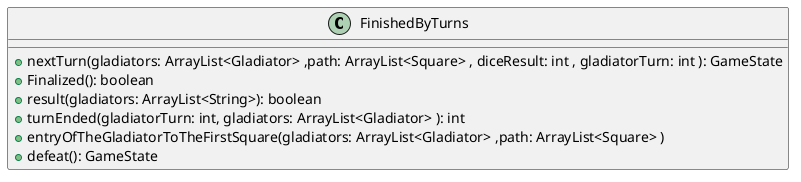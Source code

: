 @startuml
class FinishedByTurns {
    +nextTurn(gladiators: ArrayList<Gladiator> ,path: ArrayList<Square> , diceResult: int , gladiatorTurn: int ): GameState
    +Finalized(): boolean
    +result(gladiators: ArrayList<String>): boolean
    +turnEnded(gladiatorTurn: int, gladiators: ArrayList<Gladiator> ): int
    +entryOfTheGladiatorToTheFirstSquare(gladiators: ArrayList<Gladiator> ,path: ArrayList<Square> )
    +defeat(): GameState
}
@enduml